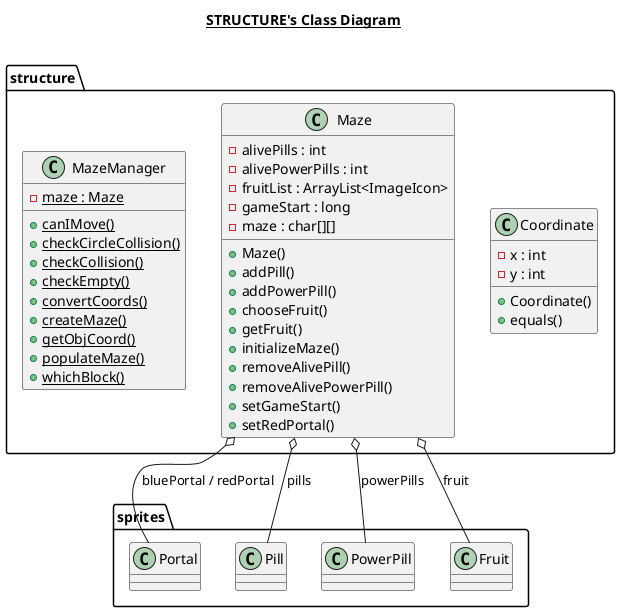 @startuml

title __STRUCTURE's Class Diagram__\n

  namespace structure {
      class structure.Coordinate {
          - x : int
          - y : int
          + Coordinate()
          + equals()
      }
      class structure.Maze {
          - alivePills : int
          - alivePowerPills : int
          - fruitList : ArrayList<ImageIcon>
          - gameStart : long
          - maze : char[][]
          + Maze()
          + addPill()
          + addPowerPill()
          + chooseFruit()
          + getFruit()
          + initializeMaze()
          + removeAlivePill()
          + removeAlivePowerPill()
          + setGameStart()
          + setRedPortal()
      }
      class structure.MazeManager {
          {static} - maze : Maze
          {static} + canIMove()
          {static} + checkCircleCollision()
          {static} + checkCollision()
          {static} + checkEmpty()
          {static} + convertCoords()
          {static} + createMaze()
          {static} + getObjCoord()
          {static} + populateMaze()
          {static} + whichBlock()
      }
    }
  

  structure.Maze o-- sprites.Portal : bluePortal / redPortal
  structure.Maze o-- sprites.Pill : pills
  structure.Maze o-- sprites.PowerPill : powerPills
  structure.Maze o-- sprites.Fruit : fruit



@enduml
